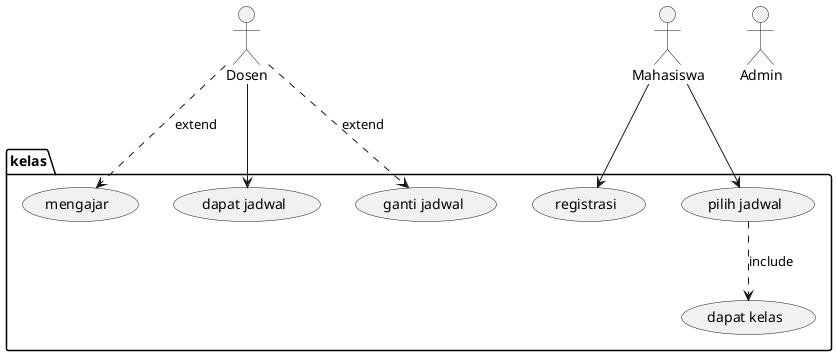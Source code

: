 @startuml kampus


actor Dosen as dosen
actor Mahasiswa as mhs
actor Admin as admin

package kelas {
    usecase "registrasi" as U1
    usecase "pilih jadwal" as U2
    usecase "dapat kelas" as U3
    usecase "dapat jadwal" as U4
    usecase "ganti jadwal" as U5
    usecase "mengajar" as U6
}

mhs --> U1
mhs --> U2
U2 ..> U3 :"include"
dosen --> U4
dosen ..> U5 :"extend"
dosen .> U6:"extend"


@enduml